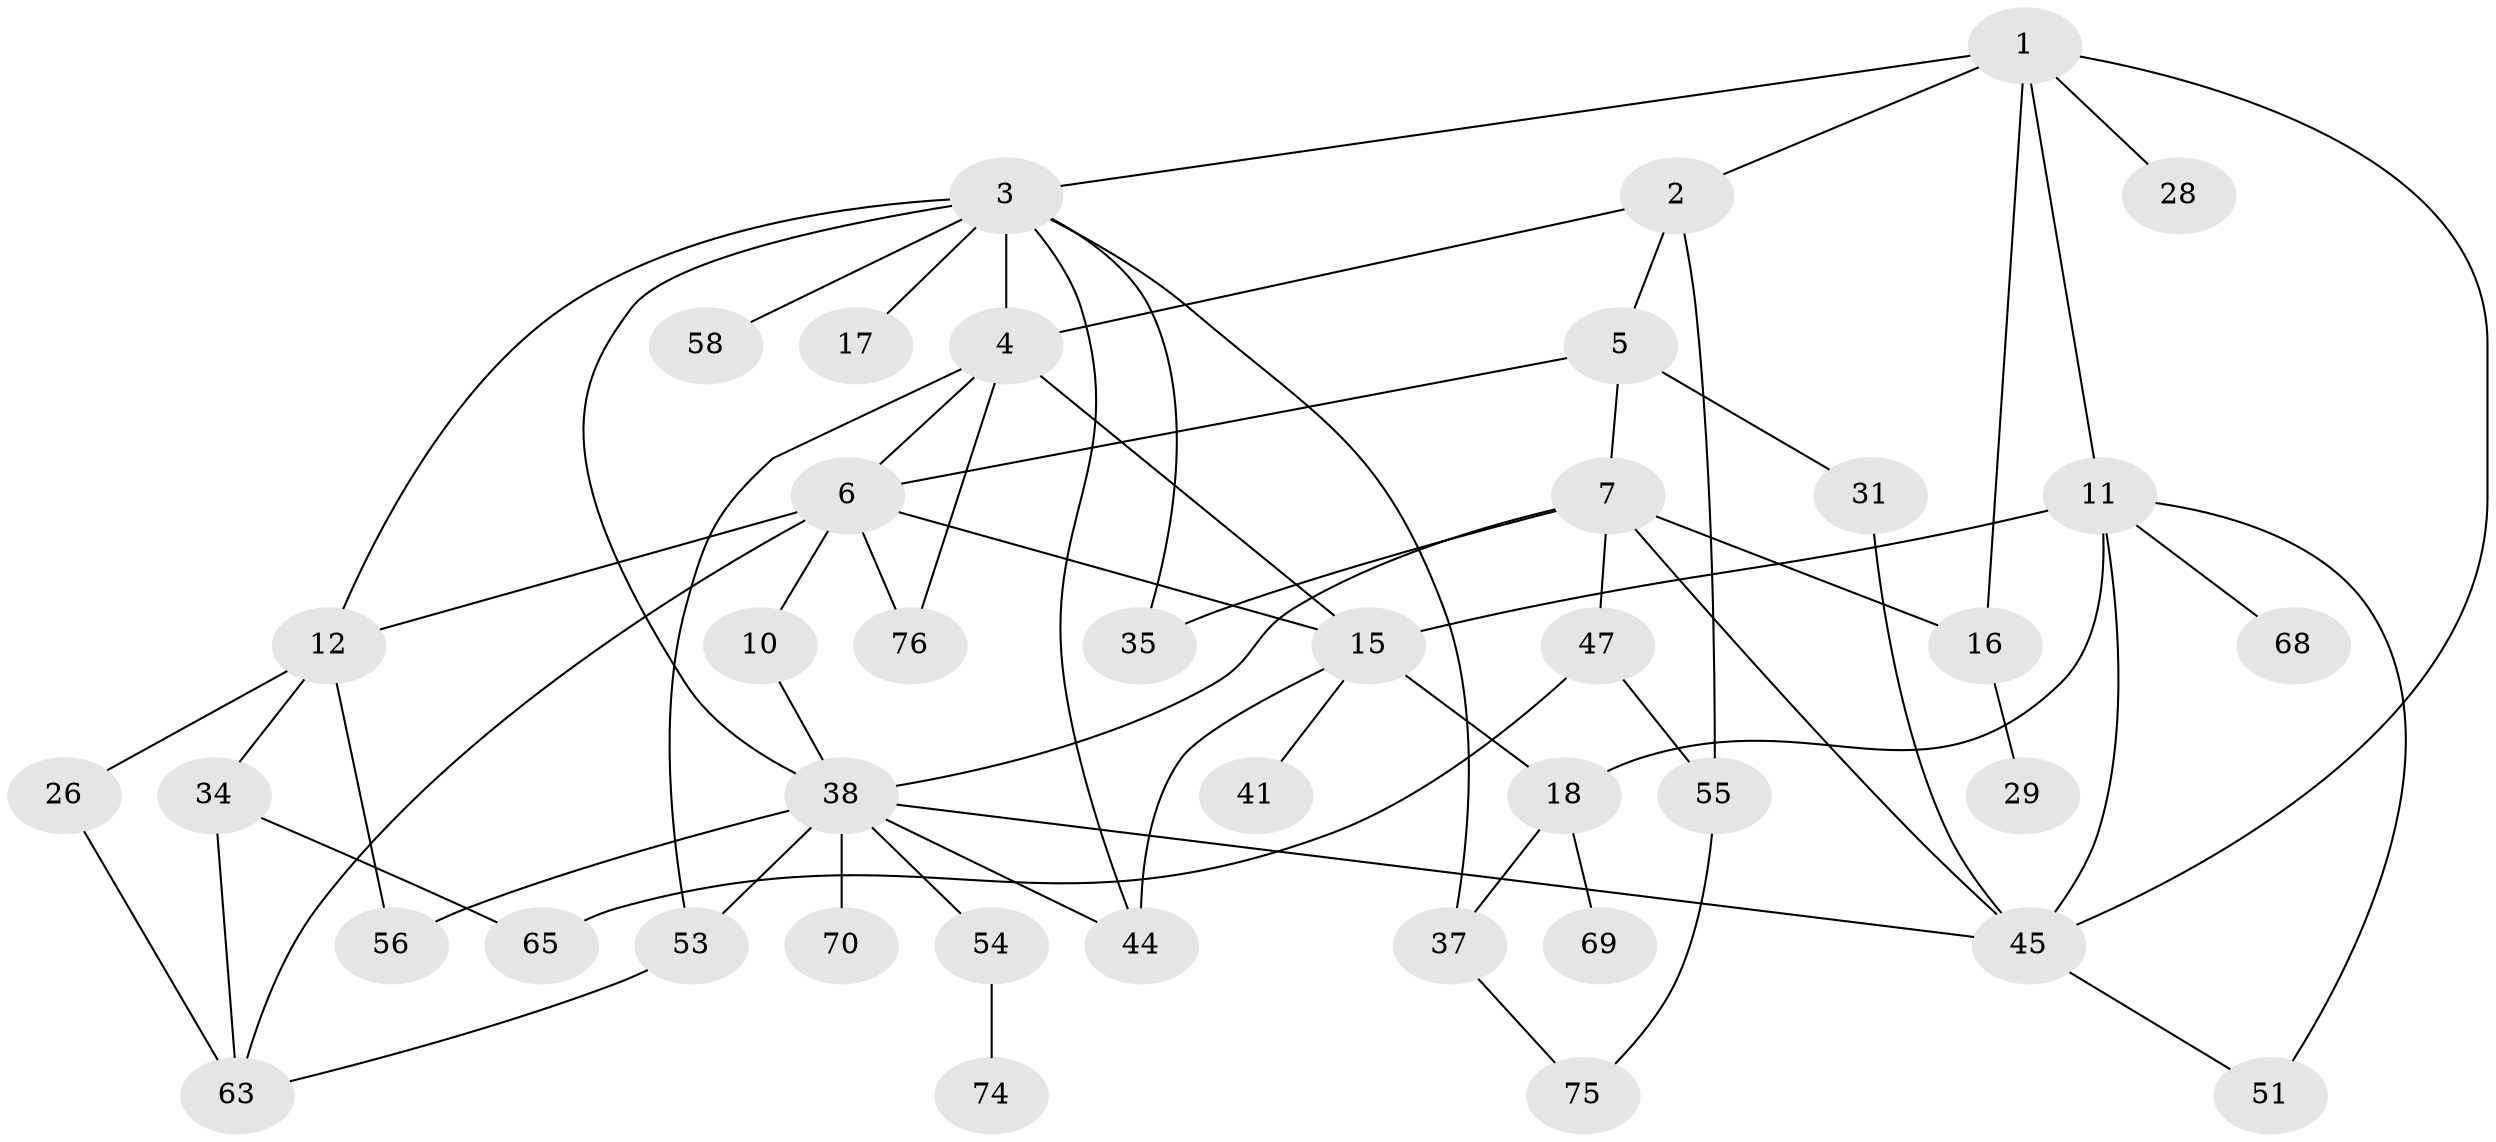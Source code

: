 // original degree distribution, {6: 0.0625, 4: 0.15, 5: 0.05, 3: 0.25, 2: 0.2625, 1: 0.225}
// Generated by graph-tools (version 1.1) at 2025/13/03/09/25 04:13:19]
// undirected, 40 vertices, 66 edges
graph export_dot {
graph [start="1"]
  node [color=gray90,style=filled];
  1;
  2;
  3 [super="+9"];
  4 [super="+52+22+24"];
  5;
  6 [super="+14+8"];
  7 [super="+36+13"];
  10;
  11 [super="+23+40"];
  12 [super="+48+19"];
  15 [super="+25+32"];
  16 [super="+61"];
  17 [super="+71+27"];
  18 [super="+43+21"];
  26 [super="+73"];
  28;
  29;
  31 [super="+39"];
  34;
  35;
  37;
  38 [super="+49"];
  41;
  44 [super="+66"];
  45 [super="+57"];
  47;
  51;
  53 [super="+59"];
  54;
  55 [super="+62"];
  56;
  58;
  63 [super="+78"];
  65;
  68;
  69;
  70;
  74;
  75;
  76;
  1 -- 2;
  1 -- 3;
  1 -- 11;
  1 -- 16;
  1 -- 28;
  1 -- 45;
  2 -- 4;
  2 -- 5;
  2 -- 55;
  3 -- 35;
  3 -- 17;
  3 -- 37;
  3 -- 58;
  3 -- 12;
  3 -- 44;
  3 -- 38;
  3 -- 4;
  4 -- 53 [weight=2];
  4 -- 76;
  4 -- 15 [weight=2];
  4 -- 6;
  5 -- 6;
  5 -- 7;
  5 -- 31;
  6 -- 63;
  6 -- 12;
  6 -- 10;
  6 -- 76;
  6 -- 15;
  7 -- 35;
  7 -- 16;
  7 -- 38;
  7 -- 45;
  7 -- 47;
  10 -- 38;
  11 -- 18 [weight=2];
  11 -- 45;
  11 -- 51;
  11 -- 68;
  11 -- 15;
  12 -- 26;
  12 -- 34;
  12 -- 56;
  15 -- 44;
  15 -- 18;
  15 -- 41;
  16 -- 29;
  18 -- 69;
  18 -- 37;
  26 -- 63;
  31 -- 45;
  34 -- 65;
  34 -- 63;
  37 -- 75;
  38 -- 56;
  38 -- 53;
  38 -- 70;
  38 -- 54;
  38 -- 44;
  38 -- 45;
  45 -- 51;
  47 -- 55;
  47 -- 65;
  53 -- 63;
  54 -- 74;
  55 -- 75;
}
